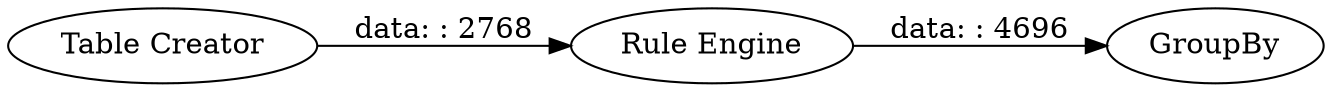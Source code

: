 digraph {
	"-1516569045102157612_2" [label="Rule Engine"]
	"-1516569045102157612_3" [label=GroupBy]
	"-1516569045102157612_1" [label="Table Creator"]
	"-1516569045102157612_2" -> "-1516569045102157612_3" [label="data: : 4696"]
	"-1516569045102157612_1" -> "-1516569045102157612_2" [label="data: : 2768"]
	rankdir=LR
}
